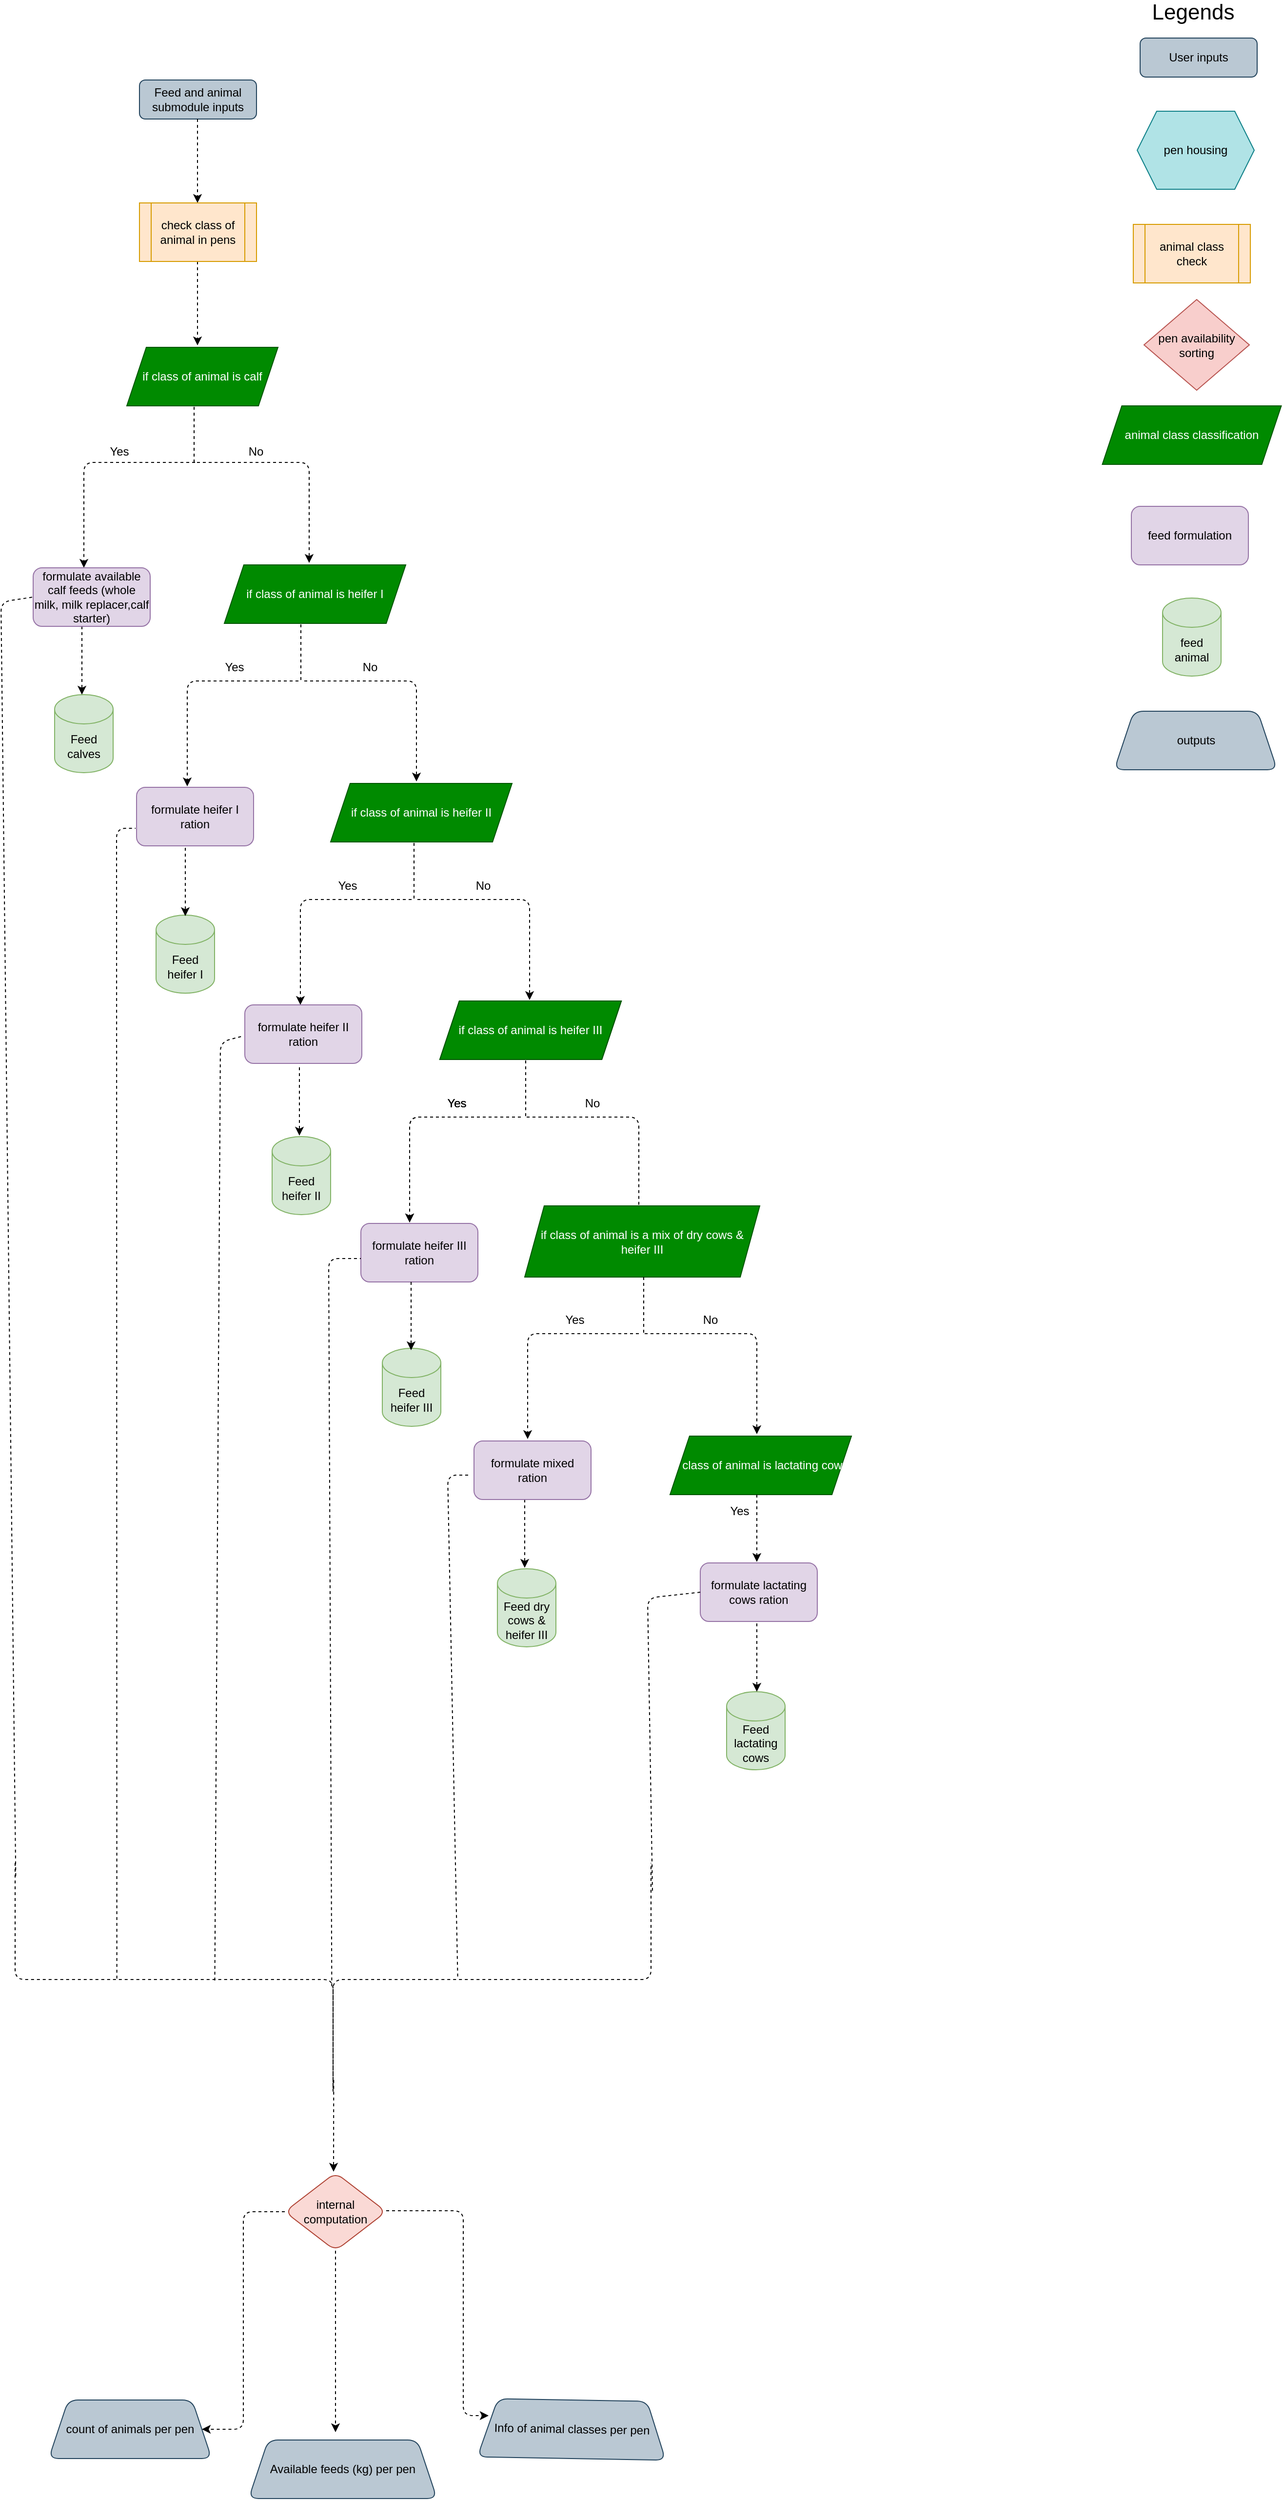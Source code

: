 <mxfile version="14.8.0" type="github">
  <diagram id="C5RBs43oDa-KdzZeNtuy" name="Page-1">
    <mxGraphModel dx="782" dy="420" grid="0" gridSize="10" guides="1" tooltips="1" connect="1" arrows="1" fold="1" page="1" pageScale="1" pageWidth="3300" pageHeight="4681" math="0" shadow="0">
      <root>
        <mxCell id="WIyWlLk6GJQsqaUBKTNV-0" />
        <mxCell id="WIyWlLk6GJQsqaUBKTNV-1" parent="WIyWlLk6GJQsqaUBKTNV-0" />
        <mxCell id="WIyWlLk6GJQsqaUBKTNV-3" value="Feed and animal submodule inputs" style="rounded=1;whiteSpace=wrap;html=1;fontSize=12;glass=0;strokeWidth=1;shadow=0;fillColor=#bac8d3;strokeColor=#23445d;" parent="WIyWlLk6GJQsqaUBKTNV-1" vertex="1">
          <mxGeometry x="677" y="92" width="120" height="40" as="geometry" />
        </mxCell>
        <mxCell id="WIyWlLk6GJQsqaUBKTNV-4" value="Yes" style="rounded=0;html=1;jettySize=auto;orthogonalLoop=1;fontSize=11;endArrow=block;endFill=0;endSize=8;strokeWidth=1;shadow=0;labelBackgroundColor=none;edgeStyle=orthogonalEdgeStyle;" parent="WIyWlLk6GJQsqaUBKTNV-1" edge="1">
          <mxGeometry y="20" relative="1" as="geometry">
            <mxPoint as="offset" />
            <mxPoint x="220" y="250" as="sourcePoint" />
          </mxGeometry>
        </mxCell>
        <mxCell id="WIyWlLk6GJQsqaUBKTNV-8" value="No" style="rounded=0;html=1;jettySize=auto;orthogonalLoop=1;fontSize=11;endArrow=block;endFill=0;endSize=8;strokeWidth=1;shadow=0;labelBackgroundColor=none;edgeStyle=orthogonalEdgeStyle;" parent="WIyWlLk6GJQsqaUBKTNV-1" edge="1">
          <mxGeometry x="0.333" y="20" relative="1" as="geometry">
            <mxPoint as="offset" />
            <mxPoint x="220" y="370" as="sourcePoint" />
          </mxGeometry>
        </mxCell>
        <mxCell id="un4VEEMgw5aZnZ7E-Z5A-0" value="" style="endArrow=classic;html=1;dashed=1;" parent="WIyWlLk6GJQsqaUBKTNV-1" edge="1">
          <mxGeometry width="50" height="50" relative="1" as="geometry">
            <mxPoint x="736.5" y="132" as="sourcePoint" />
            <mxPoint x="736.5" y="218" as="targetPoint" />
          </mxGeometry>
        </mxCell>
        <mxCell id="un4VEEMgw5aZnZ7E-Z5A-2" value="" style="endArrow=classic;html=1;dashed=1;" parent="WIyWlLk6GJQsqaUBKTNV-1" edge="1">
          <mxGeometry width="50" height="50" relative="1" as="geometry">
            <mxPoint x="736.5" y="278" as="sourcePoint" />
            <mxPoint x="736.5" y="364" as="targetPoint" />
          </mxGeometry>
        </mxCell>
        <mxCell id="un4VEEMgw5aZnZ7E-Z5A-5" value="check class of animal in pens" style="shape=process;whiteSpace=wrap;html=1;backgroundOutline=1;fillColor=#ffe6cc;strokeColor=#d79b00;" parent="WIyWlLk6GJQsqaUBKTNV-1" vertex="1">
          <mxGeometry x="677" y="218" width="120" height="60" as="geometry" />
        </mxCell>
        <mxCell id="un4VEEMgw5aZnZ7E-Z5A-7" value="" style="endArrow=classic;html=1;dashed=1;" parent="WIyWlLk6GJQsqaUBKTNV-1" edge="1">
          <mxGeometry width="50" height="50" relative="1" as="geometry">
            <mxPoint x="734" y="484" as="sourcePoint" />
            <mxPoint x="620" y="592" as="targetPoint" />
            <Array as="points">
              <mxPoint x="620" y="484" />
            </Array>
          </mxGeometry>
        </mxCell>
        <mxCell id="un4VEEMgw5aZnZ7E-Z5A-9" value="" style="endArrow=classic;html=1;dashed=1;" parent="WIyWlLk6GJQsqaUBKTNV-1" edge="1">
          <mxGeometry width="50" height="50" relative="1" as="geometry">
            <mxPoint x="736" y="484" as="sourcePoint" />
            <mxPoint x="851" y="587" as="targetPoint" />
            <Array as="points">
              <mxPoint x="851" y="484" />
            </Array>
          </mxGeometry>
        </mxCell>
        <mxCell id="un4VEEMgw5aZnZ7E-Z5A-11" value="if class of animal is calf" style="shape=parallelogram;perimeter=parallelogramPerimeter;whiteSpace=wrap;html=1;fixedSize=1;fillColor=#008a00;strokeColor=#005700;fontColor=#ffffff;" parent="WIyWlLk6GJQsqaUBKTNV-1" vertex="1">
          <mxGeometry x="664" y="366" width="155" height="60" as="geometry" />
        </mxCell>
        <mxCell id="un4VEEMgw5aZnZ7E-Z5A-12" value="" style="endArrow=none;html=1;dashed=1;" parent="WIyWlLk6GJQsqaUBKTNV-1" edge="1">
          <mxGeometry width="50" height="50" relative="1" as="geometry">
            <mxPoint x="733" y="484" as="sourcePoint" />
            <mxPoint x="733" y="426" as="targetPoint" />
          </mxGeometry>
        </mxCell>
        <mxCell id="un4VEEMgw5aZnZ7E-Z5A-13" value="Yes" style="text;html=1;align=center;verticalAlign=middle;resizable=0;points=[];autosize=1;strokeColor=none;" parent="WIyWlLk6GJQsqaUBKTNV-1" vertex="1">
          <mxGeometry x="641" y="464" width="30" height="18" as="geometry" />
        </mxCell>
        <mxCell id="un4VEEMgw5aZnZ7E-Z5A-14" value="No" style="text;html=1;align=center;verticalAlign=middle;resizable=0;points=[];autosize=1;strokeColor=none;" parent="WIyWlLk6GJQsqaUBKTNV-1" vertex="1">
          <mxGeometry x="783" y="464" width="26" height="18" as="geometry" />
        </mxCell>
        <mxCell id="un4VEEMgw5aZnZ7E-Z5A-15" value="Feed calves" style="shape=cylinder3;whiteSpace=wrap;html=1;boundedLbl=1;backgroundOutline=1;size=15;fillColor=#d5e8d4;strokeColor=#82b366;" parent="WIyWlLk6GJQsqaUBKTNV-1" vertex="1">
          <mxGeometry x="590" y="722" width="60" height="80" as="geometry" />
        </mxCell>
        <mxCell id="un4VEEMgw5aZnZ7E-Z5A-16" value="" style="endArrow=classic;html=1;dashed=1;" parent="WIyWlLk6GJQsqaUBKTNV-1" edge="1">
          <mxGeometry width="50" height="50" relative="1" as="geometry">
            <mxPoint x="618" y="652" as="sourcePoint" />
            <mxPoint x="618" y="722" as="targetPoint" />
          </mxGeometry>
        </mxCell>
        <mxCell id="un4VEEMgw5aZnZ7E-Z5A-17" value="formulate available calf feeds (whole milk, milk replacer,calf starter)" style="rounded=1;whiteSpace=wrap;html=1;glass=0;fillColor=#e1d5e7;strokeColor=#9673a6;" parent="WIyWlLk6GJQsqaUBKTNV-1" vertex="1">
          <mxGeometry x="568" y="592" width="120" height="60" as="geometry" />
        </mxCell>
        <mxCell id="un4VEEMgw5aZnZ7E-Z5A-20" value="if class of animal is heifer I" style="shape=parallelogram;perimeter=parallelogramPerimeter;whiteSpace=wrap;html=1;fixedSize=1;fillColor=#008a00;strokeColor=#005700;fontColor=#ffffff;" parent="WIyWlLk6GJQsqaUBKTNV-1" vertex="1">
          <mxGeometry x="764" y="589" width="186" height="60" as="geometry" />
        </mxCell>
        <mxCell id="un4VEEMgw5aZnZ7E-Z5A-23" value="" style="endArrow=none;html=1;dashed=1;" parent="WIyWlLk6GJQsqaUBKTNV-1" edge="1">
          <mxGeometry width="50" height="50" relative="1" as="geometry">
            <mxPoint x="842.5" y="707" as="sourcePoint" />
            <mxPoint x="842.5" y="649" as="targetPoint" />
          </mxGeometry>
        </mxCell>
        <mxCell id="un4VEEMgw5aZnZ7E-Z5A-24" value="" style="endArrow=classic;html=1;dashed=1;" parent="WIyWlLk6GJQsqaUBKTNV-1" edge="1">
          <mxGeometry width="50" height="50" relative="1" as="geometry">
            <mxPoint x="840" y="708" as="sourcePoint" />
            <mxPoint x="726" y="816" as="targetPoint" />
            <Array as="points">
              <mxPoint x="726" y="708" />
            </Array>
          </mxGeometry>
        </mxCell>
        <mxCell id="un4VEEMgw5aZnZ7E-Z5A-25" value="" style="endArrow=classic;html=1;dashed=1;" parent="WIyWlLk6GJQsqaUBKTNV-1" edge="1">
          <mxGeometry width="50" height="50" relative="1" as="geometry">
            <mxPoint x="846" y="708" as="sourcePoint" />
            <mxPoint x="961" y="811" as="targetPoint" />
            <Array as="points">
              <mxPoint x="961" y="708" />
            </Array>
          </mxGeometry>
        </mxCell>
        <mxCell id="un4VEEMgw5aZnZ7E-Z5A-26" value="Yes" style="text;html=1;align=center;verticalAlign=middle;resizable=0;points=[];autosize=1;strokeColor=none;" parent="WIyWlLk6GJQsqaUBKTNV-1" vertex="1">
          <mxGeometry x="759" y="685" width="30" height="18" as="geometry" />
        </mxCell>
        <mxCell id="un4VEEMgw5aZnZ7E-Z5A-27" value="No" style="text;html=1;align=center;verticalAlign=middle;resizable=0;points=[];autosize=1;strokeColor=none;" parent="WIyWlLk6GJQsqaUBKTNV-1" vertex="1">
          <mxGeometry x="900" y="685" width="26" height="18" as="geometry" />
        </mxCell>
        <mxCell id="un4VEEMgw5aZnZ7E-Z5A-28" value="Feed heifer I" style="shape=cylinder3;whiteSpace=wrap;html=1;boundedLbl=1;backgroundOutline=1;size=15;fillColor=#d5e8d4;strokeColor=#82b366;" parent="WIyWlLk6GJQsqaUBKTNV-1" vertex="1">
          <mxGeometry x="694" y="948" width="60" height="80" as="geometry" />
        </mxCell>
        <mxCell id="un4VEEMgw5aZnZ7E-Z5A-29" value="" style="endArrow=classic;html=1;dashed=1;" parent="WIyWlLk6GJQsqaUBKTNV-1" edge="1">
          <mxGeometry width="50" height="50" relative="1" as="geometry">
            <mxPoint x="724" y="879" as="sourcePoint" />
            <mxPoint x="724" y="949" as="targetPoint" />
          </mxGeometry>
        </mxCell>
        <mxCell id="un4VEEMgw5aZnZ7E-Z5A-30" value="formulate heifer I ration" style="rounded=1;whiteSpace=wrap;html=1;glass=0;fillColor=#e1d5e7;strokeColor=#9673a6;" parent="WIyWlLk6GJQsqaUBKTNV-1" vertex="1">
          <mxGeometry x="674" y="817" width="120" height="60" as="geometry" />
        </mxCell>
        <mxCell id="un4VEEMgw5aZnZ7E-Z5A-48" value="if class of animal is heifer II" style="shape=parallelogram;perimeter=parallelogramPerimeter;whiteSpace=wrap;html=1;fixedSize=1;fillColor=#008a00;strokeColor=#005700;fontColor=#ffffff;" parent="WIyWlLk6GJQsqaUBKTNV-1" vertex="1">
          <mxGeometry x="873" y="813" width="186" height="60" as="geometry" />
        </mxCell>
        <mxCell id="un4VEEMgw5aZnZ7E-Z5A-62" value="pen housing" style="shape=hexagon;perimeter=hexagonPerimeter2;whiteSpace=wrap;html=1;fixedSize=1;fillColor=#b0e3e6;strokeColor=#0e8088;" parent="WIyWlLk6GJQsqaUBKTNV-1" vertex="1">
          <mxGeometry x="1700" y="124" width="120" height="80" as="geometry" />
        </mxCell>
        <mxCell id="un4VEEMgw5aZnZ7E-Z5A-63" value="User inputs" style="rounded=1;whiteSpace=wrap;html=1;fontSize=12;glass=0;strokeWidth=1;shadow=0;fillColor=#bac8d3;strokeColor=#23445d;" parent="WIyWlLk6GJQsqaUBKTNV-1" vertex="1">
          <mxGeometry x="1703" y="49" width="120" height="40" as="geometry" />
        </mxCell>
        <mxCell id="un4VEEMgw5aZnZ7E-Z5A-65" value="animal class check" style="shape=process;whiteSpace=wrap;html=1;backgroundOutline=1;fillColor=#ffe6cc;strokeColor=#d79b00;" parent="WIyWlLk6GJQsqaUBKTNV-1" vertex="1">
          <mxGeometry x="1696" y="240" width="120" height="60" as="geometry" />
        </mxCell>
        <mxCell id="un4VEEMgw5aZnZ7E-Z5A-66" value="animal class classification" style="shape=parallelogram;perimeter=parallelogramPerimeter;whiteSpace=wrap;html=1;fixedSize=1;fillColor=#008a00;strokeColor=#005700;fontColor=#ffffff;" parent="WIyWlLk6GJQsqaUBKTNV-1" vertex="1">
          <mxGeometry x="1664.25" y="426" width="183.5" height="60" as="geometry" />
        </mxCell>
        <mxCell id="un4VEEMgw5aZnZ7E-Z5A-67" value="feed formulation" style="rounded=1;whiteSpace=wrap;html=1;glass=0;fillColor=#e1d5e7;strokeColor=#9673a6;" parent="WIyWlLk6GJQsqaUBKTNV-1" vertex="1">
          <mxGeometry x="1694" y="529" width="120" height="60" as="geometry" />
        </mxCell>
        <mxCell id="un4VEEMgw5aZnZ7E-Z5A-68" value="feed animal" style="shape=cylinder3;whiteSpace=wrap;html=1;boundedLbl=1;backgroundOutline=1;size=15;fillColor=#d5e8d4;strokeColor=#82b366;" parent="WIyWlLk6GJQsqaUBKTNV-1" vertex="1">
          <mxGeometry x="1726" y="623" width="60" height="80" as="geometry" />
        </mxCell>
        <mxCell id="un4VEEMgw5aZnZ7E-Z5A-69" value="&lt;font style=&quot;font-size: 22px&quot;&gt;Legends&lt;/font&gt;" style="text;html=1;align=center;verticalAlign=middle;resizable=0;points=[];autosize=1;strokeColor=none;" parent="WIyWlLk6GJQsqaUBKTNV-1" vertex="1">
          <mxGeometry x="1709.5" y="12" width="94" height="22" as="geometry" />
        </mxCell>
        <mxCell id="un4VEEMgw5aZnZ7E-Z5A-116" value="internal computation" style="rhombus;whiteSpace=wrap;html=1;rounded=1;glass=0;rotation=0;fillColor=#fad9d5;strokeColor=#ae4132;" parent="WIyWlLk6GJQsqaUBKTNV-1" vertex="1">
          <mxGeometry x="826" y="2237" width="104" height="80" as="geometry" />
        </mxCell>
        <mxCell id="un4VEEMgw5aZnZ7E-Z5A-120" value="outputs" style="shape=trapezoid;perimeter=trapezoidPerimeter;whiteSpace=wrap;html=1;fixedSize=1;rounded=1;glass=0;rotation=0;fillColor=#bac8d3;strokeColor=#23445d;" parent="WIyWlLk6GJQsqaUBKTNV-1" vertex="1">
          <mxGeometry x="1676.5" y="739" width="167" height="60" as="geometry" />
        </mxCell>
        <mxCell id="un4VEEMgw5aZnZ7E-Z5A-126" value="" style="endArrow=none;html=1;dashed=1;" parent="WIyWlLk6GJQsqaUBKTNV-1" edge="1">
          <mxGeometry width="50" height="50" relative="1" as="geometry">
            <mxPoint x="958.5" y="931" as="sourcePoint" />
            <mxPoint x="958.5" y="873" as="targetPoint" />
          </mxGeometry>
        </mxCell>
        <mxCell id="un4VEEMgw5aZnZ7E-Z5A-127" value="" style="endArrow=classic;html=1;dashed=1;" parent="WIyWlLk6GJQsqaUBKTNV-1" edge="1">
          <mxGeometry width="50" height="50" relative="1" as="geometry">
            <mxPoint x="956" y="932" as="sourcePoint" />
            <mxPoint x="842" y="1040" as="targetPoint" />
            <Array as="points">
              <mxPoint x="842" y="932" />
            </Array>
          </mxGeometry>
        </mxCell>
        <mxCell id="un4VEEMgw5aZnZ7E-Z5A-128" value="" style="endArrow=classic;html=1;dashed=1;" parent="WIyWlLk6GJQsqaUBKTNV-1" edge="1">
          <mxGeometry width="50" height="50" relative="1" as="geometry">
            <mxPoint x="962" y="932" as="sourcePoint" />
            <mxPoint x="1077" y="1035" as="targetPoint" />
            <Array as="points">
              <mxPoint x="1077" y="932" />
            </Array>
          </mxGeometry>
        </mxCell>
        <mxCell id="un4VEEMgw5aZnZ7E-Z5A-129" value="Yes" style="text;html=1;align=center;verticalAlign=middle;resizable=0;points=[];autosize=1;strokeColor=none;" parent="WIyWlLk6GJQsqaUBKTNV-1" vertex="1">
          <mxGeometry x="875" y="909" width="30" height="18" as="geometry" />
        </mxCell>
        <mxCell id="un4VEEMgw5aZnZ7E-Z5A-130" value="No" style="text;html=1;align=center;verticalAlign=middle;resizable=0;points=[];autosize=1;strokeColor=none;" parent="WIyWlLk6GJQsqaUBKTNV-1" vertex="1">
          <mxGeometry x="1016" y="909" width="26" height="18" as="geometry" />
        </mxCell>
        <mxCell id="un4VEEMgw5aZnZ7E-Z5A-131" value="Feed heifer II" style="shape=cylinder3;whiteSpace=wrap;html=1;boundedLbl=1;backgroundOutline=1;size=15;fillColor=#d5e8d4;strokeColor=#82b366;" parent="WIyWlLk6GJQsqaUBKTNV-1" vertex="1">
          <mxGeometry x="813" y="1175" width="60" height="80" as="geometry" />
        </mxCell>
        <mxCell id="un4VEEMgw5aZnZ7E-Z5A-132" value="" style="endArrow=classic;html=1;dashed=1;" parent="WIyWlLk6GJQsqaUBKTNV-1" edge="1">
          <mxGeometry width="50" height="50" relative="1" as="geometry">
            <mxPoint x="841" y="1104" as="sourcePoint" />
            <mxPoint x="841" y="1174" as="targetPoint" />
          </mxGeometry>
        </mxCell>
        <mxCell id="un4VEEMgw5aZnZ7E-Z5A-133" value="formulate heifer II ration" style="rounded=1;whiteSpace=wrap;html=1;glass=0;fillColor=#e1d5e7;strokeColor=#9673a6;" parent="WIyWlLk6GJQsqaUBKTNV-1" vertex="1">
          <mxGeometry x="785" y="1040" width="120" height="60" as="geometry" />
        </mxCell>
        <mxCell id="un4VEEMgw5aZnZ7E-Z5A-135" value="if class of animal is heifer III" style="shape=parallelogram;perimeter=parallelogramPerimeter;whiteSpace=wrap;html=1;fixedSize=1;fillColor=#008a00;strokeColor=#005700;fontColor=#ffffff;" parent="WIyWlLk6GJQsqaUBKTNV-1" vertex="1">
          <mxGeometry x="985" y="1036" width="186" height="60" as="geometry" />
        </mxCell>
        <mxCell id="un4VEEMgw5aZnZ7E-Z5A-137" value="" style="endArrow=classic;html=1;dashed=1;" parent="WIyWlLk6GJQsqaUBKTNV-1" edge="1">
          <mxGeometry width="50" height="50" relative="1" as="geometry">
            <mxPoint x="1068" y="1155" as="sourcePoint" />
            <mxPoint x="954" y="1263" as="targetPoint" />
            <Array as="points">
              <mxPoint x="954" y="1155" />
            </Array>
          </mxGeometry>
        </mxCell>
        <mxCell id="un4VEEMgw5aZnZ7E-Z5A-138" value="" style="endArrow=classic;html=1;dashed=1;" parent="WIyWlLk6GJQsqaUBKTNV-1" edge="1">
          <mxGeometry width="50" height="50" relative="1" as="geometry">
            <mxPoint x="1074" y="1155" as="sourcePoint" />
            <mxPoint x="1189" y="1258" as="targetPoint" />
            <Array as="points">
              <mxPoint x="1189" y="1155" />
            </Array>
          </mxGeometry>
        </mxCell>
        <mxCell id="un4VEEMgw5aZnZ7E-Z5A-139" value="Yes" style="text;html=1;align=center;verticalAlign=middle;resizable=0;points=[];autosize=1;strokeColor=none;" parent="WIyWlLk6GJQsqaUBKTNV-1" vertex="1">
          <mxGeometry x="987" y="1132" width="30" height="18" as="geometry" />
        </mxCell>
        <mxCell id="un4VEEMgw5aZnZ7E-Z5A-140" value="No" style="text;html=1;align=center;verticalAlign=middle;resizable=0;points=[];autosize=1;strokeColor=none;" parent="WIyWlLk6GJQsqaUBKTNV-1" vertex="1">
          <mxGeometry x="1128" y="1132" width="26" height="18" as="geometry" />
        </mxCell>
        <mxCell id="un4VEEMgw5aZnZ7E-Z5A-141" value="Feed heifer III" style="shape=cylinder3;whiteSpace=wrap;html=1;boundedLbl=1;backgroundOutline=1;size=15;fillColor=#d5e8d4;strokeColor=#82b366;" parent="WIyWlLk6GJQsqaUBKTNV-1" vertex="1">
          <mxGeometry x="926" y="1392" width="60" height="80" as="geometry" />
        </mxCell>
        <mxCell id="un4VEEMgw5aZnZ7E-Z5A-145" value="" style="endArrow=none;html=1;dashed=1;" parent="WIyWlLk6GJQsqaUBKTNV-1" edge="1">
          <mxGeometry width="50" height="50" relative="1" as="geometry">
            <mxPoint x="1073" y="1154" as="sourcePoint" />
            <mxPoint x="1073" y="1096" as="targetPoint" />
          </mxGeometry>
        </mxCell>
        <mxCell id="un4VEEMgw5aZnZ7E-Z5A-147" value="if class of animal is heifer III" style="shape=parallelogram;perimeter=parallelogramPerimeter;whiteSpace=wrap;html=1;fixedSize=1;fillColor=#008a00;strokeColor=#005700;fontColor=#ffffff;" parent="WIyWlLk6GJQsqaUBKTNV-1" vertex="1">
          <mxGeometry x="985" y="1036" width="186" height="60" as="geometry" />
        </mxCell>
        <mxCell id="un4VEEMgw5aZnZ7E-Z5A-148" value="" style="endArrow=none;html=1;dashed=1;" parent="WIyWlLk6GJQsqaUBKTNV-1" edge="1">
          <mxGeometry width="50" height="50" relative="1" as="geometry">
            <mxPoint x="1073" y="1154" as="sourcePoint" />
            <mxPoint x="1073" y="1096" as="targetPoint" />
          </mxGeometry>
        </mxCell>
        <mxCell id="un4VEEMgw5aZnZ7E-Z5A-149" value="Yes" style="text;html=1;align=center;verticalAlign=middle;resizable=0;points=[];autosize=1;strokeColor=none;" parent="WIyWlLk6GJQsqaUBKTNV-1" vertex="1">
          <mxGeometry x="987" y="1132" width="30" height="18" as="geometry" />
        </mxCell>
        <mxCell id="un4VEEMgw5aZnZ7E-Z5A-150" value="" style="endArrow=classic;html=1;dashed=1;" parent="WIyWlLk6GJQsqaUBKTNV-1" edge="1">
          <mxGeometry width="50" height="50" relative="1" as="geometry">
            <mxPoint x="1068" y="1155" as="sourcePoint" />
            <mxPoint x="954" y="1263" as="targetPoint" />
            <Array as="points">
              <mxPoint x="954" y="1155" />
            </Array>
          </mxGeometry>
        </mxCell>
        <mxCell id="un4VEEMgw5aZnZ7E-Z5A-153" value="" style="endArrow=classic;html=1;dashed=1;" parent="WIyWlLk6GJQsqaUBKTNV-1" edge="1">
          <mxGeometry width="50" height="50" relative="1" as="geometry">
            <mxPoint x="1195" y="1377" as="sourcePoint" />
            <mxPoint x="1310" y="1480" as="targetPoint" />
            <Array as="points">
              <mxPoint x="1310" y="1377" />
            </Array>
          </mxGeometry>
        </mxCell>
        <mxCell id="un4VEEMgw5aZnZ7E-Z5A-154" value="No" style="text;html=1;align=center;verticalAlign=middle;resizable=0;points=[];autosize=1;strokeColor=none;" parent="WIyWlLk6GJQsqaUBKTNV-1" vertex="1">
          <mxGeometry x="1249" y="1354" width="26" height="18" as="geometry" />
        </mxCell>
        <mxCell id="un4VEEMgw5aZnZ7E-Z5A-157" value="if class of animal is a mix of dry cows &amp;amp; heifer III" style="shape=parallelogram;perimeter=parallelogramPerimeter;whiteSpace=wrap;html=1;fixedSize=1;fillColor=#008a00;strokeColor=#005700;fontColor=#ffffff;" parent="WIyWlLk6GJQsqaUBKTNV-1" vertex="1">
          <mxGeometry x="1072" y="1246" width="241" height="73" as="geometry" />
        </mxCell>
        <mxCell id="un4VEEMgw5aZnZ7E-Z5A-158" value="" style="endArrow=none;html=1;dashed=1;" parent="WIyWlLk6GJQsqaUBKTNV-1" edge="1">
          <mxGeometry width="50" height="50" relative="1" as="geometry">
            <mxPoint x="1194" y="1376" as="sourcePoint" />
            <mxPoint x="1194" y="1318" as="targetPoint" />
          </mxGeometry>
        </mxCell>
        <mxCell id="un4VEEMgw5aZnZ7E-Z5A-159" value="Yes" style="text;html=1;align=center;verticalAlign=middle;resizable=0;points=[];autosize=1;strokeColor=none;" parent="WIyWlLk6GJQsqaUBKTNV-1" vertex="1">
          <mxGeometry x="1108" y="1354" width="30" height="18" as="geometry" />
        </mxCell>
        <mxCell id="un4VEEMgw5aZnZ7E-Z5A-160" value="" style="endArrow=classic;html=1;dashed=1;" parent="WIyWlLk6GJQsqaUBKTNV-1" edge="1">
          <mxGeometry width="50" height="50" relative="1" as="geometry">
            <mxPoint x="1189" y="1377" as="sourcePoint" />
            <mxPoint x="1075" y="1485" as="targetPoint" />
            <Array as="points">
              <mxPoint x="1075" y="1377" />
            </Array>
          </mxGeometry>
        </mxCell>
        <mxCell id="un4VEEMgw5aZnZ7E-Z5A-163" value="Feed dry cows &amp;amp; heifer III" style="shape=cylinder3;whiteSpace=wrap;html=1;boundedLbl=1;backgroundOutline=1;size=15;fillColor=#d5e8d4;strokeColor=#82b366;" parent="WIyWlLk6GJQsqaUBKTNV-1" vertex="1">
          <mxGeometry x="1044" y="1618" width="60" height="80" as="geometry" />
        </mxCell>
        <mxCell id="un4VEEMgw5aZnZ7E-Z5A-164" value="" style="endArrow=classic;html=1;dashed=1;" parent="WIyWlLk6GJQsqaUBKTNV-1" edge="1">
          <mxGeometry width="50" height="50" relative="1" as="geometry">
            <mxPoint x="1072" y="1547" as="sourcePoint" />
            <mxPoint x="1072" y="1617" as="targetPoint" />
          </mxGeometry>
        </mxCell>
        <mxCell id="un4VEEMgw5aZnZ7E-Z5A-165" value="formulate mixed ration" style="rounded=1;whiteSpace=wrap;html=1;glass=0;fillColor=#e1d5e7;strokeColor=#9673a6;" parent="WIyWlLk6GJQsqaUBKTNV-1" vertex="1">
          <mxGeometry x="1020" y="1487" width="120" height="60" as="geometry" />
        </mxCell>
        <mxCell id="un4VEEMgw5aZnZ7E-Z5A-166" value="if class of animal is heifer III" style="shape=parallelogram;perimeter=parallelogramPerimeter;whiteSpace=wrap;html=1;fixedSize=1;fillColor=#008a00;strokeColor=#005700;fontColor=#ffffff;" parent="WIyWlLk6GJQsqaUBKTNV-1" vertex="1">
          <mxGeometry x="985" y="1036" width="186" height="60" as="geometry" />
        </mxCell>
        <mxCell id="un4VEEMgw5aZnZ7E-Z5A-167" value="Yes" style="text;html=1;align=center;verticalAlign=middle;resizable=0;points=[];autosize=1;strokeColor=none;" parent="WIyWlLk6GJQsqaUBKTNV-1" vertex="1">
          <mxGeometry x="987" y="1132" width="30" height="18" as="geometry" />
        </mxCell>
        <mxCell id="un4VEEMgw5aZnZ7E-Z5A-170" value="formulate heifer III ration" style="rounded=1;whiteSpace=wrap;html=1;glass=0;fillColor=#e1d5e7;strokeColor=#9673a6;" parent="WIyWlLk6GJQsqaUBKTNV-1" vertex="1">
          <mxGeometry x="904" y="1264" width="120" height="60" as="geometry" />
        </mxCell>
        <mxCell id="un4VEEMgw5aZnZ7E-Z5A-172" value="if class of animal is lactating cows" style="shape=parallelogram;perimeter=parallelogramPerimeter;whiteSpace=wrap;html=1;fixedSize=1;fillColor=#008a00;strokeColor=#005700;fontColor=#ffffff;" parent="WIyWlLk6GJQsqaUBKTNV-1" vertex="1">
          <mxGeometry x="1221" y="1482" width="186" height="60" as="geometry" />
        </mxCell>
        <mxCell id="un4VEEMgw5aZnZ7E-Z5A-173" value="Yes" style="text;html=1;align=center;verticalAlign=middle;resizable=0;points=[];autosize=1;strokeColor=none;" parent="WIyWlLk6GJQsqaUBKTNV-1" vertex="1">
          <mxGeometry x="1277" y="1550" width="30" height="18" as="geometry" />
        </mxCell>
        <mxCell id="un4VEEMgw5aZnZ7E-Z5A-176" value="formulate lactating cows ration" style="rounded=1;whiteSpace=wrap;html=1;glass=0;fillColor=#e1d5e7;strokeColor=#9673a6;" parent="WIyWlLk6GJQsqaUBKTNV-1" vertex="1">
          <mxGeometry x="1252" y="1612" width="120" height="60" as="geometry" />
        </mxCell>
        <mxCell id="un4VEEMgw5aZnZ7E-Z5A-177" value="" style="endArrow=classic;html=1;dashed=1;" parent="WIyWlLk6GJQsqaUBKTNV-1" edge="1">
          <mxGeometry width="50" height="50" relative="1" as="geometry">
            <mxPoint x="1310" y="1542" as="sourcePoint" />
            <mxPoint x="1310" y="1611" as="targetPoint" />
          </mxGeometry>
        </mxCell>
        <mxCell id="un4VEEMgw5aZnZ7E-Z5A-178" value="Feed lactating cows" style="shape=cylinder3;whiteSpace=wrap;html=1;boundedLbl=1;backgroundOutline=1;size=15;fillColor=#d5e8d4;strokeColor=#82b366;" parent="WIyWlLk6GJQsqaUBKTNV-1" vertex="1">
          <mxGeometry x="1279" y="1744" width="60" height="80" as="geometry" />
        </mxCell>
        <mxCell id="un4VEEMgw5aZnZ7E-Z5A-179" value="" style="endArrow=classic;html=1;dashed=1;" parent="WIyWlLk6GJQsqaUBKTNV-1" edge="1">
          <mxGeometry width="50" height="50" relative="1" as="geometry">
            <mxPoint x="1310" y="1674" as="sourcePoint" />
            <mxPoint x="1310" y="1744" as="targetPoint" />
          </mxGeometry>
        </mxCell>
        <mxCell id="un4VEEMgw5aZnZ7E-Z5A-181" value="" style="endArrow=none;html=1;dashed=1;exitX=0.471;exitY=0.498;exitDx=0;exitDy=0;exitPerimeter=0;" parent="WIyWlLk6GJQsqaUBKTNV-1" source="un4VEEMgw5aZnZ7E-Z5A-188" edge="1">
          <mxGeometry width="50" height="50" relative="1" as="geometry">
            <mxPoint x="871" y="1924" as="sourcePoint" />
            <mxPoint x="904" y="1300" as="targetPoint" />
            <Array as="points">
              <mxPoint x="871" y="1300" />
            </Array>
          </mxGeometry>
        </mxCell>
        <mxCell id="un4VEEMgw5aZnZ7E-Z5A-182" value="" style="endArrow=none;html=1;dashed=1;exitX=0.513;exitY=0.696;exitDx=0;exitDy=0;exitPerimeter=0;" parent="WIyWlLk6GJQsqaUBKTNV-1" source="un4VEEMgw5aZnZ7E-Z5A-188" edge="1">
          <mxGeometry width="50" height="50" relative="1" as="geometry">
            <mxPoint x="993" y="1929" as="sourcePoint" />
            <mxPoint x="1016" y="1522" as="targetPoint" />
            <Array as="points">
              <mxPoint x="993" y="1522" />
            </Array>
          </mxGeometry>
        </mxCell>
        <mxCell id="un4VEEMgw5aZnZ7E-Z5A-183" value="" style="endArrow=none;html=1;dashed=1;entryX=0;entryY=0.5;entryDx=0;entryDy=0;" parent="WIyWlLk6GJQsqaUBKTNV-1" edge="1" target="un4VEEMgw5aZnZ7E-Z5A-176">
          <mxGeometry width="50" height="50" relative="1" as="geometry">
            <mxPoint x="1203" y="1948" as="sourcePoint" />
            <mxPoint x="1221" y="1654" as="targetPoint" />
            <Array as="points">
              <mxPoint x="1198" y="1648" />
            </Array>
          </mxGeometry>
        </mxCell>
        <mxCell id="un4VEEMgw5aZnZ7E-Z5A-185" value="" style="endArrow=none;html=1;dashed=1;exitX=0.496;exitY=0.314;exitDx=0;exitDy=0;exitPerimeter=0;" parent="WIyWlLk6GJQsqaUBKTNV-1" source="un4VEEMgw5aZnZ7E-Z5A-188" edge="1">
          <mxGeometry width="50" height="50" relative="1" as="geometry">
            <mxPoint x="760" y="1927" as="sourcePoint" />
            <mxPoint x="783" y="1072" as="targetPoint" />
            <Array as="points">
              <mxPoint x="760" y="1078" />
            </Array>
          </mxGeometry>
        </mxCell>
        <mxCell id="un4VEEMgw5aZnZ7E-Z5A-186" value="" style="endArrow=none;html=1;dashed=1;exitX=0.504;exitY=0.16;exitDx=0;exitDy=0;exitPerimeter=0;" parent="WIyWlLk6GJQsqaUBKTNV-1" source="un4VEEMgw5aZnZ7E-Z5A-188" edge="1">
          <mxGeometry width="50" height="50" relative="1" as="geometry">
            <mxPoint x="666" y="1919" as="sourcePoint" />
            <mxPoint x="673" y="859" as="targetPoint" />
            <Array as="points">
              <mxPoint x="653.5" y="859" />
            </Array>
          </mxGeometry>
        </mxCell>
        <mxCell id="un4VEEMgw5aZnZ7E-Z5A-187" value="" style="endArrow=none;html=1;dashed=1;exitX=0.944;exitY=0.001;exitDx=0;exitDy=0;exitPerimeter=0;entryX=0;entryY=0.5;entryDx=0;entryDy=0;" parent="WIyWlLk6GJQsqaUBKTNV-1" source="un4VEEMgw5aZnZ7E-Z5A-188" edge="1" target="un4VEEMgw5aZnZ7E-Z5A-17">
          <mxGeometry width="50" height="50" relative="1" as="geometry">
            <mxPoint x="551" y="1897" as="sourcePoint" />
            <mxPoint x="558" y="633" as="targetPoint" />
            <Array as="points">
              <mxPoint x="535" y="627" />
            </Array>
          </mxGeometry>
        </mxCell>
        <mxCell id="un4VEEMgw5aZnZ7E-Z5A-188" value="" style="shape=curlyBracket;whiteSpace=wrap;html=1;rounded=1;glass=0;gradientColor=none;rotation=-90;dashed=1;" parent="WIyWlLk6GJQsqaUBKTNV-1" vertex="1">
          <mxGeometry x="756" y="1713" width="239" height="652" as="geometry" />
        </mxCell>
        <mxCell id="un4VEEMgw5aZnZ7E-Z5A-189" value="" style="endArrow=classic;html=1;dashed=1;exitX=0.069;exitY=0.501;exitDx=0;exitDy=0;exitPerimeter=0;" parent="WIyWlLk6GJQsqaUBKTNV-1" source="un4VEEMgw5aZnZ7E-Z5A-188" edge="1">
          <mxGeometry width="50" height="50" relative="1" as="geometry">
            <mxPoint x="888" y="2293" as="sourcePoint" />
            <mxPoint x="876" y="2236" as="targetPoint" />
          </mxGeometry>
        </mxCell>
        <mxCell id="un4VEEMgw5aZnZ7E-Z5A-190" value="&lt;div&gt;count of animals per pen&lt;/div&gt;" style="shape=trapezoid;perimeter=trapezoidPerimeter;whiteSpace=wrap;html=1;fixedSize=1;rounded=1;glass=0;rotation=0;fillColor=#bac8d3;strokeColor=#23445d;" parent="WIyWlLk6GJQsqaUBKTNV-1" vertex="1">
          <mxGeometry x="584" y="2470" width="167" height="60" as="geometry" />
        </mxCell>
        <mxCell id="un4VEEMgw5aZnZ7E-Z5A-191" value="Available feeds (kg) per pen" style="shape=trapezoid;perimeter=trapezoidPerimeter;whiteSpace=wrap;html=1;fixedSize=1;rounded=1;glass=0;rotation=0;fillColor=#bac8d3;strokeColor=#23445d;" parent="WIyWlLk6GJQsqaUBKTNV-1" vertex="1">
          <mxGeometry x="789" y="2511" width="193" height="60" as="geometry" />
        </mxCell>
        <mxCell id="un4VEEMgw5aZnZ7E-Z5A-192" value="Info of animal classes per pen" style="shape=trapezoid;perimeter=trapezoidPerimeter;whiteSpace=wrap;html=1;fixedSize=1;rounded=1;glass=0;rotation=1;fillColor=#bac8d3;strokeColor=#23445d;" parent="WIyWlLk6GJQsqaUBKTNV-1" vertex="1">
          <mxGeometry x="1024" y="2470" width="193" height="60" as="geometry" />
        </mxCell>
        <mxCell id="un4VEEMgw5aZnZ7E-Z5A-194" value="" style="edgeStyle=elbowEdgeStyle;elbow=horizontal;endArrow=classic;html=1;dashed=1;entryX=1;entryY=0.5;entryDx=0;entryDy=0;" parent="WIyWlLk6GJQsqaUBKTNV-1" source="un4VEEMgw5aZnZ7E-Z5A-116" target="un4VEEMgw5aZnZ7E-Z5A-190" edge="1">
          <mxGeometry width="50" height="50" relative="1" as="geometry">
            <mxPoint x="819" y="2391" as="sourcePoint" />
            <mxPoint x="752" y="2499" as="targetPoint" />
          </mxGeometry>
        </mxCell>
        <mxCell id="un4VEEMgw5aZnZ7E-Z5A-195" value="" style="edgeStyle=elbowEdgeStyle;elbow=horizontal;endArrow=classic;html=1;dashed=1;exitX=1;exitY=0.488;exitDx=0;exitDy=0;exitPerimeter=0;" parent="WIyWlLk6GJQsqaUBKTNV-1" source="un4VEEMgw5aZnZ7E-Z5A-116" edge="1">
          <mxGeometry width="50" height="50" relative="1" as="geometry">
            <mxPoint x="959" y="2270" as="sourcePoint" />
            <mxPoint x="1035" y="2486" as="targetPoint" />
            <Array as="points">
              <mxPoint x="1009" y="2459" />
              <mxPoint x="981" y="2429" />
            </Array>
          </mxGeometry>
        </mxCell>
        <mxCell id="un4VEEMgw5aZnZ7E-Z5A-196" value="" style="endArrow=classic;html=1;dashed=1;exitX=0.5;exitY=1;exitDx=0;exitDy=0;" parent="WIyWlLk6GJQsqaUBKTNV-1" source="un4VEEMgw5aZnZ7E-Z5A-116" edge="1">
          <mxGeometry width="50" height="50" relative="1" as="geometry">
            <mxPoint x="961" y="2543" as="sourcePoint" />
            <mxPoint x="878" y="2503" as="targetPoint" />
          </mxGeometry>
        </mxCell>
        <mxCell id="JgM0BQ4o68aXBJDrq7yG-2" value="pen availability sorting" style="rhombus;whiteSpace=wrap;html=1;fillColor=#f8cecc;strokeColor=#b85450;" vertex="1" parent="WIyWlLk6GJQsqaUBKTNV-1">
          <mxGeometry x="1707" y="317" width="108" height="93" as="geometry" />
        </mxCell>
        <mxCell id="JgM0BQ4o68aXBJDrq7yG-3" value="" style="endArrow=classic;html=1;dashed=1;" edge="1" parent="WIyWlLk6GJQsqaUBKTNV-1">
          <mxGeometry width="50" height="50" relative="1" as="geometry">
            <mxPoint x="955.5" y="1324" as="sourcePoint" />
            <mxPoint x="955.5" y="1394" as="targetPoint" />
          </mxGeometry>
        </mxCell>
        <mxCell id="JgM0BQ4o68aXBJDrq7yG-4" style="edgeStyle=orthogonalEdgeStyle;rounded=0;orthogonalLoop=1;jettySize=auto;html=1;exitX=0.5;exitY=1;exitDx=0;exitDy=0;exitPerimeter=0;dashed=1;" edge="1" parent="WIyWlLk6GJQsqaUBKTNV-1" source="un4VEEMgw5aZnZ7E-Z5A-141" target="un4VEEMgw5aZnZ7E-Z5A-141">
          <mxGeometry relative="1" as="geometry" />
        </mxCell>
      </root>
    </mxGraphModel>
  </diagram>
</mxfile>
